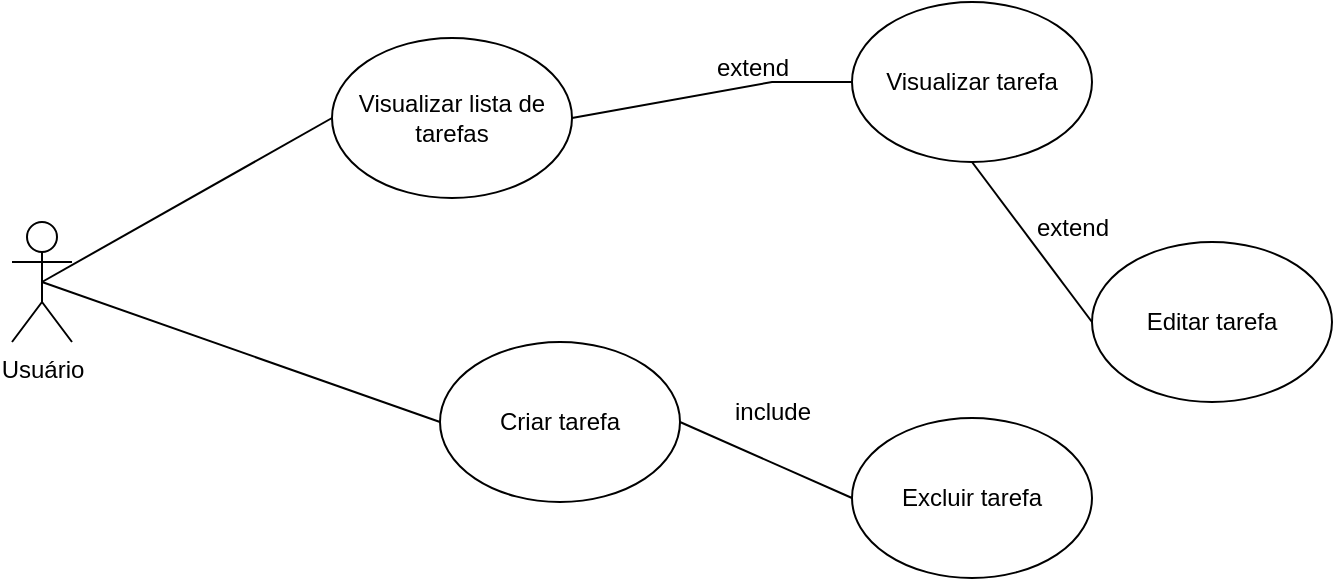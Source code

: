 <mxfile version="24.3.1" type="device">
  <diagram name="Página-1" id="dAu-gjBXxnC91OJZTj6k">
    <mxGraphModel dx="1114" dy="610" grid="1" gridSize="10" guides="1" tooltips="1" connect="1" arrows="1" fold="1" page="1" pageScale="1" pageWidth="827" pageHeight="1169" math="0" shadow="0">
      <root>
        <mxCell id="0" />
        <mxCell id="1" parent="0" />
        <mxCell id="jAg7anBofTwvCOxkoS0x-1" value="Usuário" style="shape=umlActor;verticalLabelPosition=bottom;verticalAlign=top;html=1;outlineConnect=0;" parent="1" vertex="1">
          <mxGeometry x="140" y="230" width="30" height="60" as="geometry" />
        </mxCell>
        <mxCell id="jAg7anBofTwvCOxkoS0x-2" value="Visualizar lista de tarefas" style="ellipse;whiteSpace=wrap;html=1;" parent="1" vertex="1">
          <mxGeometry x="300" y="138" width="120" height="80" as="geometry" />
        </mxCell>
        <mxCell id="jAg7anBofTwvCOxkoS0x-4" value="Criar tarefa" style="ellipse;whiteSpace=wrap;html=1;" parent="1" vertex="1">
          <mxGeometry x="354" y="290" width="120" height="80" as="geometry" />
        </mxCell>
        <mxCell id="jAg7anBofTwvCOxkoS0x-6" value="" style="endArrow=none;html=1;rounded=0;exitX=0.5;exitY=0.5;exitDx=0;exitDy=0;exitPerimeter=0;entryX=0;entryY=0.5;entryDx=0;entryDy=0;" parent="1" source="jAg7anBofTwvCOxkoS0x-1" target="jAg7anBofTwvCOxkoS0x-2" edge="1">
          <mxGeometry width="50" height="50" relative="1" as="geometry">
            <mxPoint x="390" y="430" as="sourcePoint" />
            <mxPoint x="440" y="380" as="targetPoint" />
          </mxGeometry>
        </mxCell>
        <mxCell id="jAg7anBofTwvCOxkoS0x-8" value="" style="endArrow=none;html=1;rounded=0;exitX=0.5;exitY=0.5;exitDx=0;exitDy=0;exitPerimeter=0;entryX=0;entryY=0.5;entryDx=0;entryDy=0;" parent="1" source="jAg7anBofTwvCOxkoS0x-1" target="jAg7anBofTwvCOxkoS0x-4" edge="1">
          <mxGeometry width="50" height="50" relative="1" as="geometry">
            <mxPoint x="200" y="400" as="sourcePoint" />
            <mxPoint x="250" y="350" as="targetPoint" />
          </mxGeometry>
        </mxCell>
        <mxCell id="jAg7anBofTwvCOxkoS0x-10" value="Visualizar tarefa" style="ellipse;whiteSpace=wrap;html=1;" parent="1" vertex="1">
          <mxGeometry x="560" y="120" width="120" height="80" as="geometry" />
        </mxCell>
        <mxCell id="jAg7anBofTwvCOxkoS0x-11" value="" style="endArrow=none;html=1;rounded=0;exitX=1;exitY=0.5;exitDx=0;exitDy=0;entryX=0;entryY=0.5;entryDx=0;entryDy=0;" parent="1" source="jAg7anBofTwvCOxkoS0x-2" target="jAg7anBofTwvCOxkoS0x-10" edge="1">
          <mxGeometry width="50" height="50" relative="1" as="geometry">
            <mxPoint x="390" y="430" as="sourcePoint" />
            <mxPoint x="570" y="170" as="targetPoint" />
            <Array as="points">
              <mxPoint x="520" y="160" />
            </Array>
          </mxGeometry>
        </mxCell>
        <mxCell id="jAg7anBofTwvCOxkoS0x-12" value="Excluir tarefa" style="ellipse;whiteSpace=wrap;html=1;" parent="1" vertex="1">
          <mxGeometry x="560" y="328" width="120" height="80" as="geometry" />
        </mxCell>
        <mxCell id="jAg7anBofTwvCOxkoS0x-13" value="" style="endArrow=none;html=1;rounded=0;exitX=1;exitY=0.5;exitDx=0;exitDy=0;entryX=0;entryY=0.5;entryDx=0;entryDy=0;" parent="1" source="jAg7anBofTwvCOxkoS0x-4" target="jAg7anBofTwvCOxkoS0x-12" edge="1">
          <mxGeometry width="50" height="50" relative="1" as="geometry">
            <mxPoint x="490" y="450" as="sourcePoint" />
            <mxPoint x="540" y="400" as="targetPoint" />
          </mxGeometry>
        </mxCell>
        <mxCell id="jAg7anBofTwvCOxkoS0x-14" value="extend" style="text;html=1;align=center;verticalAlign=middle;resizable=0;points=[];autosize=1;strokeColor=none;fillColor=none;" parent="1" vertex="1">
          <mxGeometry x="480" y="138" width="60" height="30" as="geometry" />
        </mxCell>
        <mxCell id="jAg7anBofTwvCOxkoS0x-15" value="include" style="text;html=1;align=center;verticalAlign=middle;resizable=0;points=[];autosize=1;strokeColor=none;fillColor=none;" parent="1" vertex="1">
          <mxGeometry x="490" y="310" width="60" height="30" as="geometry" />
        </mxCell>
        <mxCell id="DBPw_M7csdqYWLVFalpZ-1" value="Editar tarefa" style="ellipse;whiteSpace=wrap;html=1;" parent="1" vertex="1">
          <mxGeometry x="680" y="240" width="120" height="80" as="geometry" />
        </mxCell>
        <mxCell id="DBPw_M7csdqYWLVFalpZ-2" value="" style="endArrow=none;html=1;rounded=0;entryX=0;entryY=0.5;entryDx=0;entryDy=0;exitX=0.5;exitY=1;exitDx=0;exitDy=0;" parent="1" source="jAg7anBofTwvCOxkoS0x-10" target="DBPw_M7csdqYWLVFalpZ-1" edge="1">
          <mxGeometry width="50" height="50" relative="1" as="geometry">
            <mxPoint x="560" y="295" as="sourcePoint" />
            <mxPoint x="610" y="245" as="targetPoint" />
          </mxGeometry>
        </mxCell>
        <mxCell id="DBPw_M7csdqYWLVFalpZ-3" value="extend" style="text;html=1;align=center;verticalAlign=middle;resizable=0;points=[];autosize=1;strokeColor=none;fillColor=none;" parent="1" vertex="1">
          <mxGeometry x="640" y="218" width="60" height="30" as="geometry" />
        </mxCell>
      </root>
    </mxGraphModel>
  </diagram>
</mxfile>
